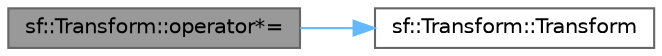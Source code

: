 digraph "sf::Transform::operator*="
{
 // LATEX_PDF_SIZE
  bgcolor="transparent";
  edge [fontname=Helvetica,fontsize=10,labelfontname=Helvetica,labelfontsize=10];
  node [fontname=Helvetica,fontsize=10,shape=box,height=0.2,width=0.4];
  rankdir="LR";
  Node1 [id="Node000001",label="sf::Transform::operator*=",height=0.2,width=0.4,color="gray40", fillcolor="grey60", style="filled", fontcolor="black",tooltip="Overload of binary operator *= to combine two transforms."];
  Node1 -> Node2 [id="edge1_Node000001_Node000002",color="steelblue1",style="solid",tooltip=" "];
  Node2 [id="Node000002",label="sf::Transform::Transform",height=0.2,width=0.4,color="grey40", fillcolor="white", style="filled",URL="$classsf_1_1_transform.html#ac32de51bd0b9f3d52fbe0838225ee83b",tooltip="Default constructor."];
}
